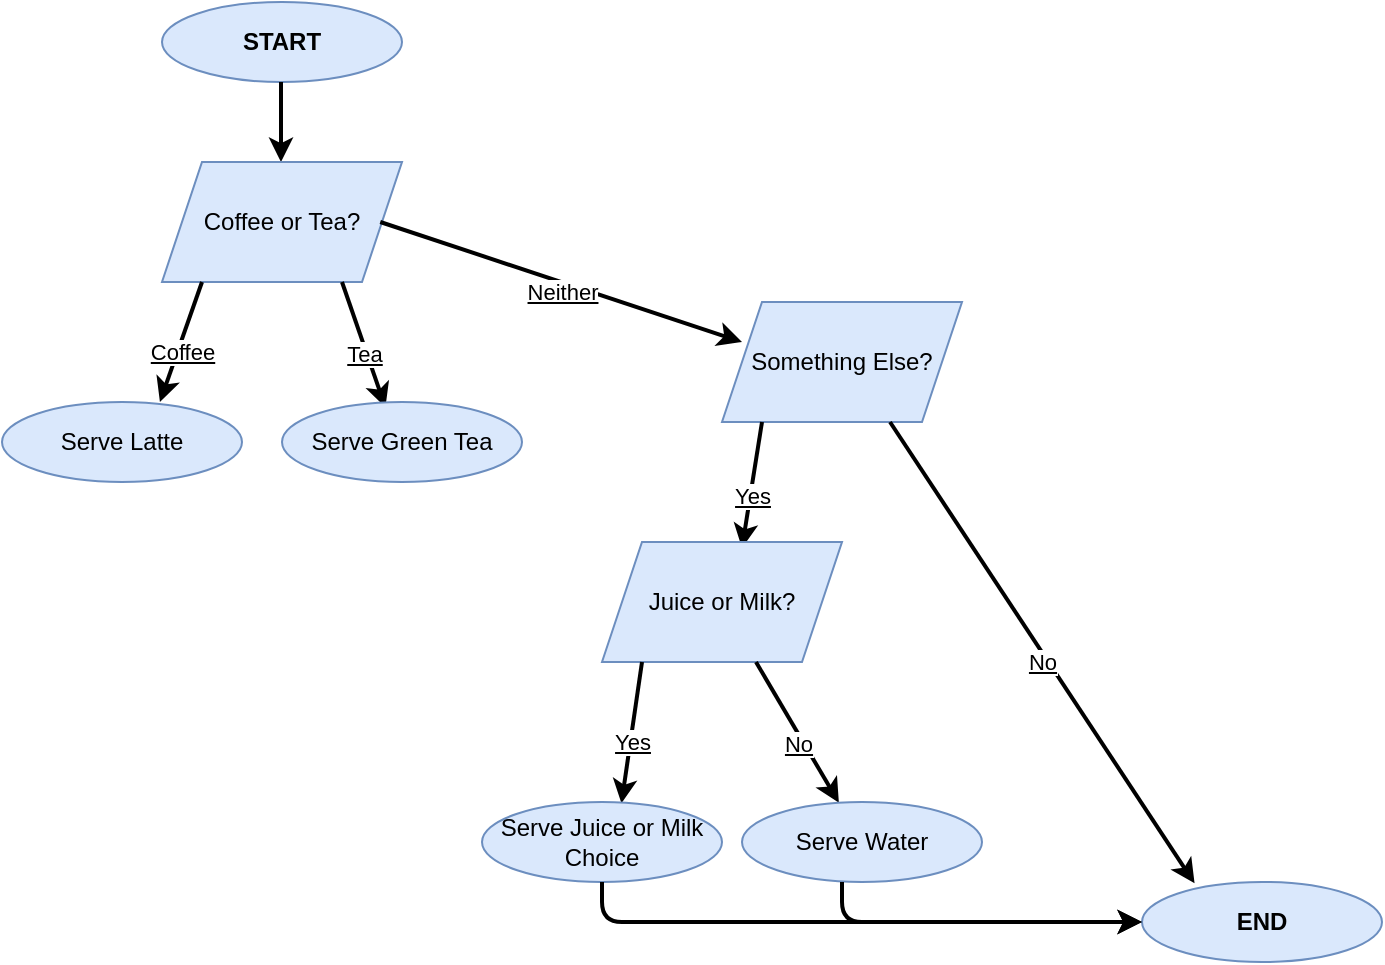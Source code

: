 <mxfile version="14.2.4" type="github">
  <diagram id="C5RBs43oDa-KdzZeNtuy" name="Page-1">
    <mxGraphModel dx="1609" dy="469" grid="1" gridSize="10" guides="1" tooltips="1" connect="1" arrows="1" fold="1" page="1" pageScale="1" pageWidth="827" pageHeight="1169" background="#ffffff" math="0" shadow="0">
      <root>
        <mxCell id="WIyWlLk6GJQsqaUBKTNV-0" />
        <mxCell id="WIyWlLk6GJQsqaUBKTNV-1" parent="WIyWlLk6GJQsqaUBKTNV-0" />
        <mxCell id="kNRHymAV8zpSRNtJUDri-2" value="&lt;b&gt;START&lt;/b&gt;" style="ellipse;whiteSpace=wrap;html=1;fillColor=#dae8fc;strokeColor=#6c8ebf;" vertex="1" parent="WIyWlLk6GJQsqaUBKTNV-1">
          <mxGeometry x="50" y="20" width="120" height="40" as="geometry" />
        </mxCell>
        <mxCell id="kNRHymAV8zpSRNtJUDri-3" value="&lt;b&gt;END&lt;/b&gt;" style="ellipse;whiteSpace=wrap;html=1;fillColor=#dae8fc;strokeColor=#6c8ebf;" vertex="1" parent="WIyWlLk6GJQsqaUBKTNV-1">
          <mxGeometry x="540" y="460" width="120" height="40" as="geometry" />
        </mxCell>
        <mxCell id="kNRHymAV8zpSRNtJUDri-4" value="" style="endArrow=classic;html=1;strokeWidth=2;" edge="1" parent="WIyWlLk6GJQsqaUBKTNV-1">
          <mxGeometry width="50" height="50" relative="1" as="geometry">
            <mxPoint x="109.5" y="60" as="sourcePoint" />
            <mxPoint x="109.5" y="100" as="targetPoint" />
          </mxGeometry>
        </mxCell>
        <mxCell id="kNRHymAV8zpSRNtJUDri-5" value="Coffee or Tea?" style="shape=parallelogram;perimeter=parallelogramPerimeter;whiteSpace=wrap;html=1;fixedSize=1;fillColor=#dae8fc;strokeColor=#6c8ebf;" vertex="1" parent="WIyWlLk6GJQsqaUBKTNV-1">
          <mxGeometry x="50" y="100" width="120" height="60" as="geometry" />
        </mxCell>
        <mxCell id="kNRHymAV8zpSRNtJUDri-9" value="" style="endArrow=classic;html=1;entryX=0.658;entryY=0;entryDx=0;entryDy=0;entryPerimeter=0;strokeWidth=2;" edge="1" parent="WIyWlLk6GJQsqaUBKTNV-1" target="kNRHymAV8zpSRNtJUDri-15">
          <mxGeometry relative="1" as="geometry">
            <mxPoint x="70" y="160" as="sourcePoint" />
            <mxPoint x="50" y="210" as="targetPoint" />
          </mxGeometry>
        </mxCell>
        <mxCell id="kNRHymAV8zpSRNtJUDri-10" value="Coffee" style="edgeLabel;resizable=0;html=1;align=center;verticalAlign=middle;fontStyle=4" connectable="0" vertex="1" parent="kNRHymAV8zpSRNtJUDri-9">
          <mxGeometry relative="1" as="geometry">
            <mxPoint x="0.03" y="4.93" as="offset" />
          </mxGeometry>
        </mxCell>
        <mxCell id="kNRHymAV8zpSRNtJUDri-13" value="" style="endArrow=classic;html=1;entryX=0.431;entryY=0.067;entryDx=0;entryDy=0;entryPerimeter=0;strokeWidth=2;" edge="1" parent="WIyWlLk6GJQsqaUBKTNV-1" target="kNRHymAV8zpSRNtJUDri-16">
          <mxGeometry relative="1" as="geometry">
            <mxPoint x="140" y="160" as="sourcePoint" />
            <mxPoint x="140" y="210" as="targetPoint" />
          </mxGeometry>
        </mxCell>
        <mxCell id="kNRHymAV8zpSRNtJUDri-14" value="Tea" style="edgeLabel;resizable=0;html=1;align=center;verticalAlign=middle;fontStyle=4" connectable="0" vertex="1" parent="kNRHymAV8zpSRNtJUDri-13">
          <mxGeometry relative="1" as="geometry">
            <mxPoint x="0.03" y="4.93" as="offset" />
          </mxGeometry>
        </mxCell>
        <mxCell id="kNRHymAV8zpSRNtJUDri-15" value="Serve Latte" style="ellipse;whiteSpace=wrap;html=1;fillColor=#dae8fc;strokeColor=#6c8ebf;" vertex="1" parent="WIyWlLk6GJQsqaUBKTNV-1">
          <mxGeometry x="-30" y="220" width="120" height="40" as="geometry" />
        </mxCell>
        <mxCell id="kNRHymAV8zpSRNtJUDri-16" value="Serve Green Tea" style="ellipse;whiteSpace=wrap;html=1;fillColor=#dae8fc;strokeColor=#6c8ebf;" vertex="1" parent="WIyWlLk6GJQsqaUBKTNV-1">
          <mxGeometry x="110" y="220" width="120" height="40" as="geometry" />
        </mxCell>
        <mxCell id="kNRHymAV8zpSRNtJUDri-19" value="" style="endArrow=classic;html=1;strokeWidth=2;" edge="1" parent="WIyWlLk6GJQsqaUBKTNV-1">
          <mxGeometry relative="1" as="geometry">
            <mxPoint x="159.14" y="130" as="sourcePoint" />
            <mxPoint x="340" y="190" as="targetPoint" />
          </mxGeometry>
        </mxCell>
        <mxCell id="kNRHymAV8zpSRNtJUDri-20" value="Neither" style="edgeLabel;resizable=0;html=1;align=center;verticalAlign=middle;fontStyle=4" connectable="0" vertex="1" parent="kNRHymAV8zpSRNtJUDri-19">
          <mxGeometry relative="1" as="geometry">
            <mxPoint x="0.03" y="4.93" as="offset" />
          </mxGeometry>
        </mxCell>
        <mxCell id="kNRHymAV8zpSRNtJUDri-21" value="Something Else?" style="shape=parallelogram;perimeter=parallelogramPerimeter;whiteSpace=wrap;html=1;fixedSize=1;fillColor=#dae8fc;strokeColor=#6c8ebf;" vertex="1" parent="WIyWlLk6GJQsqaUBKTNV-1">
          <mxGeometry x="330" y="170" width="120" height="60" as="geometry" />
        </mxCell>
        <mxCell id="kNRHymAV8zpSRNtJUDri-23" value="" style="endArrow=classic;html=1;strokeWidth=2;" edge="1" parent="WIyWlLk6GJQsqaUBKTNV-1">
          <mxGeometry relative="1" as="geometry">
            <mxPoint x="350" y="230" as="sourcePoint" />
            <mxPoint x="340" y="293" as="targetPoint" />
          </mxGeometry>
        </mxCell>
        <mxCell id="kNRHymAV8zpSRNtJUDri-24" value="Yes" style="edgeLabel;resizable=0;html=1;align=center;verticalAlign=middle;fontStyle=4" connectable="0" vertex="1" parent="kNRHymAV8zpSRNtJUDri-23">
          <mxGeometry relative="1" as="geometry">
            <mxPoint x="0.03" y="4.93" as="offset" />
          </mxGeometry>
        </mxCell>
        <mxCell id="kNRHymAV8zpSRNtJUDri-25" value="" style="endArrow=classic;html=1;strokeWidth=2;entryX=0.219;entryY=0.017;entryDx=0;entryDy=0;entryPerimeter=0;" edge="1" parent="WIyWlLk6GJQsqaUBKTNV-1" target="kNRHymAV8zpSRNtJUDri-3">
          <mxGeometry relative="1" as="geometry">
            <mxPoint x="414" y="230" as="sourcePoint" />
            <mxPoint x="500" y="288" as="targetPoint" />
          </mxGeometry>
        </mxCell>
        <mxCell id="kNRHymAV8zpSRNtJUDri-26" value="No" style="edgeLabel;resizable=0;html=1;align=center;verticalAlign=middle;fontStyle=4" connectable="0" vertex="1" parent="kNRHymAV8zpSRNtJUDri-25">
          <mxGeometry relative="1" as="geometry">
            <mxPoint x="0.03" y="4.93" as="offset" />
          </mxGeometry>
        </mxCell>
        <mxCell id="kNRHymAV8zpSRNtJUDri-27" value="Juice or Milk?" style="shape=parallelogram;perimeter=parallelogramPerimeter;whiteSpace=wrap;html=1;fixedSize=1;fillColor=#dae8fc;strokeColor=#6c8ebf;" vertex="1" parent="WIyWlLk6GJQsqaUBKTNV-1">
          <mxGeometry x="270" y="290" width="120" height="60" as="geometry" />
        </mxCell>
        <mxCell id="kNRHymAV8zpSRNtJUDri-28" value="" style="endArrow=classic;html=1;strokeWidth=2;entryX=0.581;entryY=0.017;entryDx=0;entryDy=0;entryPerimeter=0;" edge="1" parent="WIyWlLk6GJQsqaUBKTNV-1" target="kNRHymAV8zpSRNtJUDri-33">
          <mxGeometry relative="1" as="geometry">
            <mxPoint x="290" y="350" as="sourcePoint" />
            <mxPoint x="280" y="413" as="targetPoint" />
          </mxGeometry>
        </mxCell>
        <mxCell id="kNRHymAV8zpSRNtJUDri-29" value="Yes" style="edgeLabel;resizable=0;html=1;align=center;verticalAlign=middle;fontStyle=4" connectable="0" vertex="1" parent="kNRHymAV8zpSRNtJUDri-28">
          <mxGeometry relative="1" as="geometry">
            <mxPoint x="0.03" y="4.93" as="offset" />
          </mxGeometry>
        </mxCell>
        <mxCell id="kNRHymAV8zpSRNtJUDri-30" value="" style="endArrow=classic;html=1;strokeWidth=2;" edge="1" parent="WIyWlLk6GJQsqaUBKTNV-1" target="kNRHymAV8zpSRNtJUDri-34">
          <mxGeometry relative="1" as="geometry">
            <mxPoint x="347" y="350" as="sourcePoint" />
            <mxPoint x="390" y="418" as="targetPoint" />
          </mxGeometry>
        </mxCell>
        <mxCell id="kNRHymAV8zpSRNtJUDri-31" value="No" style="edgeLabel;resizable=0;html=1;align=center;verticalAlign=middle;fontStyle=4" connectable="0" vertex="1" parent="kNRHymAV8zpSRNtJUDri-30">
          <mxGeometry relative="1" as="geometry">
            <mxPoint x="0.03" y="4.93" as="offset" />
          </mxGeometry>
        </mxCell>
        <mxCell id="kNRHymAV8zpSRNtJUDri-33" value="Serve Juice or Milk Choice" style="ellipse;whiteSpace=wrap;html=1;fillColor=#dae8fc;strokeColor=#6c8ebf;" vertex="1" parent="WIyWlLk6GJQsqaUBKTNV-1">
          <mxGeometry x="210" y="420" width="120" height="40" as="geometry" />
        </mxCell>
        <mxCell id="kNRHymAV8zpSRNtJUDri-34" value="Serve Water" style="ellipse;whiteSpace=wrap;html=1;fillColor=#dae8fc;strokeColor=#6c8ebf;" vertex="1" parent="WIyWlLk6GJQsqaUBKTNV-1">
          <mxGeometry x="340" y="420" width="120" height="40" as="geometry" />
        </mxCell>
        <mxCell id="kNRHymAV8zpSRNtJUDri-40" value="" style="endArrow=classic;html=1;strokeWidth=2;entryX=0;entryY=0.5;entryDx=0;entryDy=0;" edge="1" parent="WIyWlLk6GJQsqaUBKTNV-1" target="kNRHymAV8zpSRNtJUDri-3">
          <mxGeometry width="50" height="50" relative="1" as="geometry">
            <mxPoint x="270" y="460" as="sourcePoint" />
            <mxPoint x="530" y="480" as="targetPoint" />
            <Array as="points">
              <mxPoint x="270" y="480" />
            </Array>
          </mxGeometry>
        </mxCell>
        <mxCell id="kNRHymAV8zpSRNtJUDri-41" value="" style="endArrow=classic;html=1;strokeWidth=2;entryX=0;entryY=0.5;entryDx=0;entryDy=0;" edge="1" parent="WIyWlLk6GJQsqaUBKTNV-1" target="kNRHymAV8zpSRNtJUDri-3">
          <mxGeometry width="50" height="50" relative="1" as="geometry">
            <mxPoint x="390" y="460" as="sourcePoint" />
            <mxPoint x="530" y="480" as="targetPoint" />
            <Array as="points">
              <mxPoint x="390" y="480" />
            </Array>
          </mxGeometry>
        </mxCell>
      </root>
    </mxGraphModel>
  </diagram>
</mxfile>
